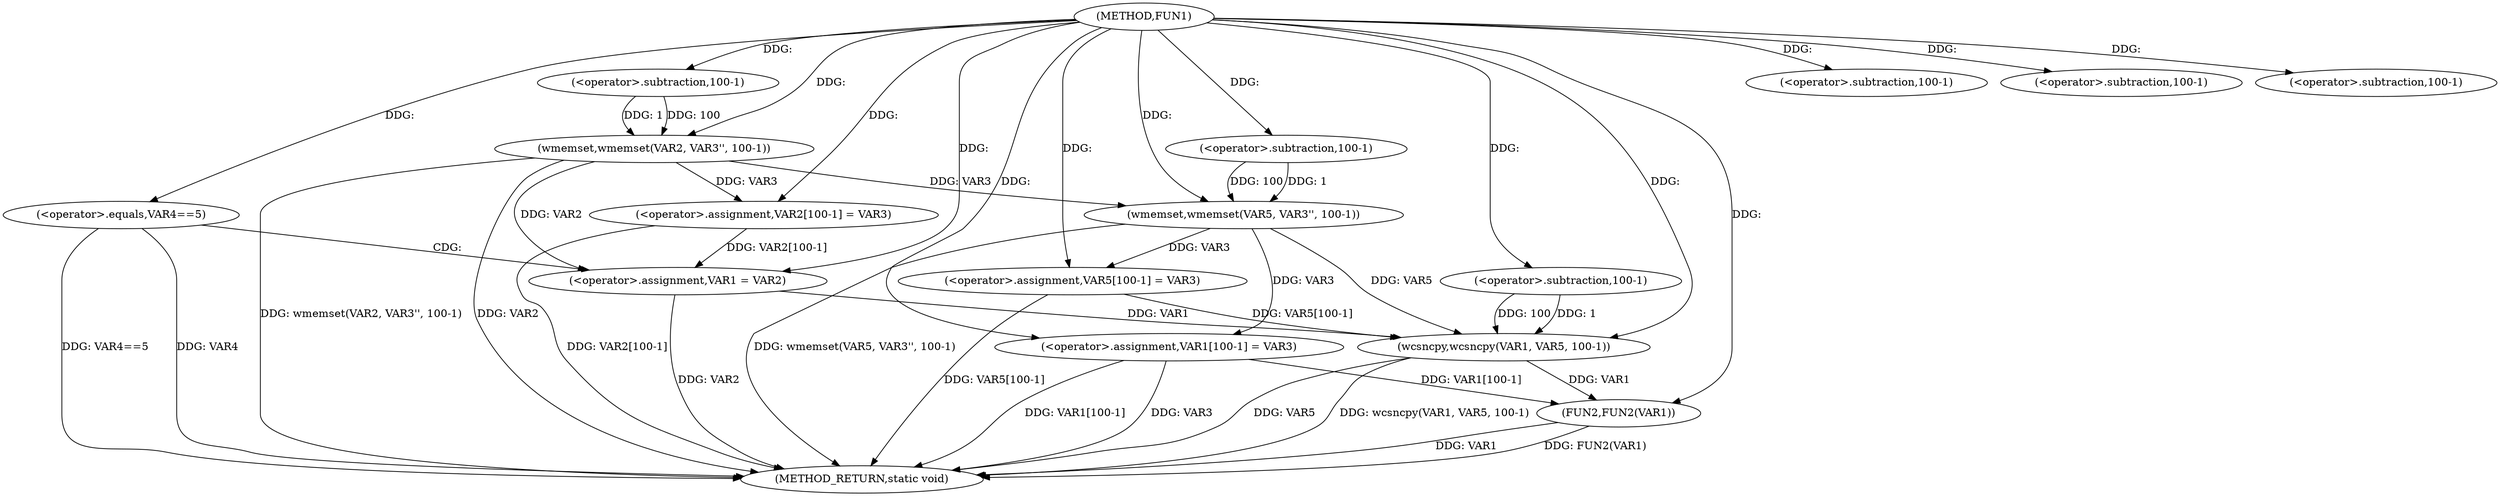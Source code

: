 digraph FUN1 {  
"1000100" [label = "(METHOD,FUN1)" ]
"1000155" [label = "(METHOD_RETURN,static void)" ]
"1000104" [label = "(wmemset,wmemset(VAR2, VAR3'', 100-1))" ]
"1000107" [label = "(<operator>.subtraction,100-1)" ]
"1000110" [label = "(<operator>.assignment,VAR2[100-1] = VAR3)" ]
"1000113" [label = "(<operator>.subtraction,100-1)" ]
"1000118" [label = "(<operator>.equals,VAR4==5)" ]
"1000122" [label = "(<operator>.assignment,VAR1 = VAR2)" ]
"1000127" [label = "(wmemset,wmemset(VAR5, VAR3'', 100-1))" ]
"1000130" [label = "(<operator>.subtraction,100-1)" ]
"1000133" [label = "(<operator>.assignment,VAR5[100-1] = VAR3)" ]
"1000136" [label = "(<operator>.subtraction,100-1)" ]
"1000140" [label = "(wcsncpy,wcsncpy(VAR1, VAR5, 100-1))" ]
"1000143" [label = "(<operator>.subtraction,100-1)" ]
"1000146" [label = "(<operator>.assignment,VAR1[100-1] = VAR3)" ]
"1000149" [label = "(<operator>.subtraction,100-1)" ]
"1000153" [label = "(FUN2,FUN2(VAR1))" ]
  "1000140" -> "1000155"  [ label = "DDG: VAR5"] 
  "1000104" -> "1000155"  [ label = "DDG: wmemset(VAR2, VAR3'', 100-1)"] 
  "1000104" -> "1000155"  [ label = "DDG: VAR2"] 
  "1000133" -> "1000155"  [ label = "DDG: VAR5[100-1]"] 
  "1000118" -> "1000155"  [ label = "DDG: VAR4==5"] 
  "1000153" -> "1000155"  [ label = "DDG: VAR1"] 
  "1000118" -> "1000155"  [ label = "DDG: VAR4"] 
  "1000122" -> "1000155"  [ label = "DDG: VAR2"] 
  "1000140" -> "1000155"  [ label = "DDG: wcsncpy(VAR1, VAR5, 100-1)"] 
  "1000146" -> "1000155"  [ label = "DDG: VAR3"] 
  "1000127" -> "1000155"  [ label = "DDG: wmemset(VAR5, VAR3'', 100-1)"] 
  "1000153" -> "1000155"  [ label = "DDG: FUN2(VAR1)"] 
  "1000146" -> "1000155"  [ label = "DDG: VAR1[100-1]"] 
  "1000110" -> "1000155"  [ label = "DDG: VAR2[100-1]"] 
  "1000100" -> "1000104"  [ label = "DDG: "] 
  "1000107" -> "1000104"  [ label = "DDG: 100"] 
  "1000107" -> "1000104"  [ label = "DDG: 1"] 
  "1000100" -> "1000107"  [ label = "DDG: "] 
  "1000104" -> "1000110"  [ label = "DDG: VAR3"] 
  "1000100" -> "1000110"  [ label = "DDG: "] 
  "1000100" -> "1000113"  [ label = "DDG: "] 
  "1000100" -> "1000118"  [ label = "DDG: "] 
  "1000104" -> "1000122"  [ label = "DDG: VAR2"] 
  "1000110" -> "1000122"  [ label = "DDG: VAR2[100-1]"] 
  "1000100" -> "1000122"  [ label = "DDG: "] 
  "1000100" -> "1000127"  [ label = "DDG: "] 
  "1000104" -> "1000127"  [ label = "DDG: VAR3"] 
  "1000130" -> "1000127"  [ label = "DDG: 100"] 
  "1000130" -> "1000127"  [ label = "DDG: 1"] 
  "1000100" -> "1000130"  [ label = "DDG: "] 
  "1000127" -> "1000133"  [ label = "DDG: VAR3"] 
  "1000100" -> "1000133"  [ label = "DDG: "] 
  "1000100" -> "1000136"  [ label = "DDG: "] 
  "1000122" -> "1000140"  [ label = "DDG: VAR1"] 
  "1000100" -> "1000140"  [ label = "DDG: "] 
  "1000133" -> "1000140"  [ label = "DDG: VAR5[100-1]"] 
  "1000127" -> "1000140"  [ label = "DDG: VAR5"] 
  "1000143" -> "1000140"  [ label = "DDG: 100"] 
  "1000143" -> "1000140"  [ label = "DDG: 1"] 
  "1000100" -> "1000143"  [ label = "DDG: "] 
  "1000100" -> "1000146"  [ label = "DDG: "] 
  "1000127" -> "1000146"  [ label = "DDG: VAR3"] 
  "1000100" -> "1000149"  [ label = "DDG: "] 
  "1000140" -> "1000153"  [ label = "DDG: VAR1"] 
  "1000146" -> "1000153"  [ label = "DDG: VAR1[100-1]"] 
  "1000100" -> "1000153"  [ label = "DDG: "] 
  "1000118" -> "1000122"  [ label = "CDG: "] 
}
